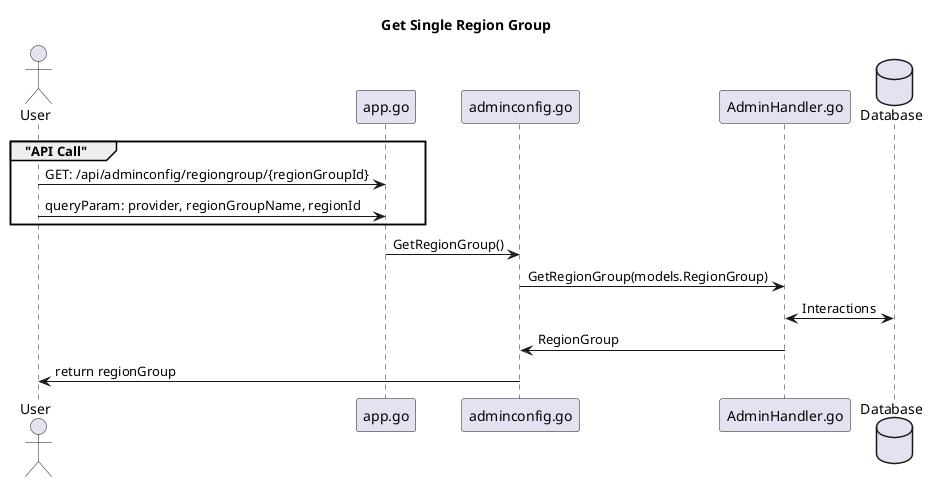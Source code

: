 @startuml

title "Get Single Region Group"

actor User as user

participant "app.go" as app
participant "adminconfig.go" as route
participant "AdminHandler.go" as adminHandler
database Database as DB

group  "API Call"
user    -> app : GET: /api/adminconfig/regiongroup/{regionGroupId}
user        -> app : queryParam: provider, regionGroupName, regionId
end

app     -> route: GetRegionGroup()
route   -> adminHandler: GetRegionGroup(models.RegionGroup)
adminHandler <-> DB: Interactions
route <- adminHandler:  RegionGroup
user <- route:  return regionGroup


@enduml
